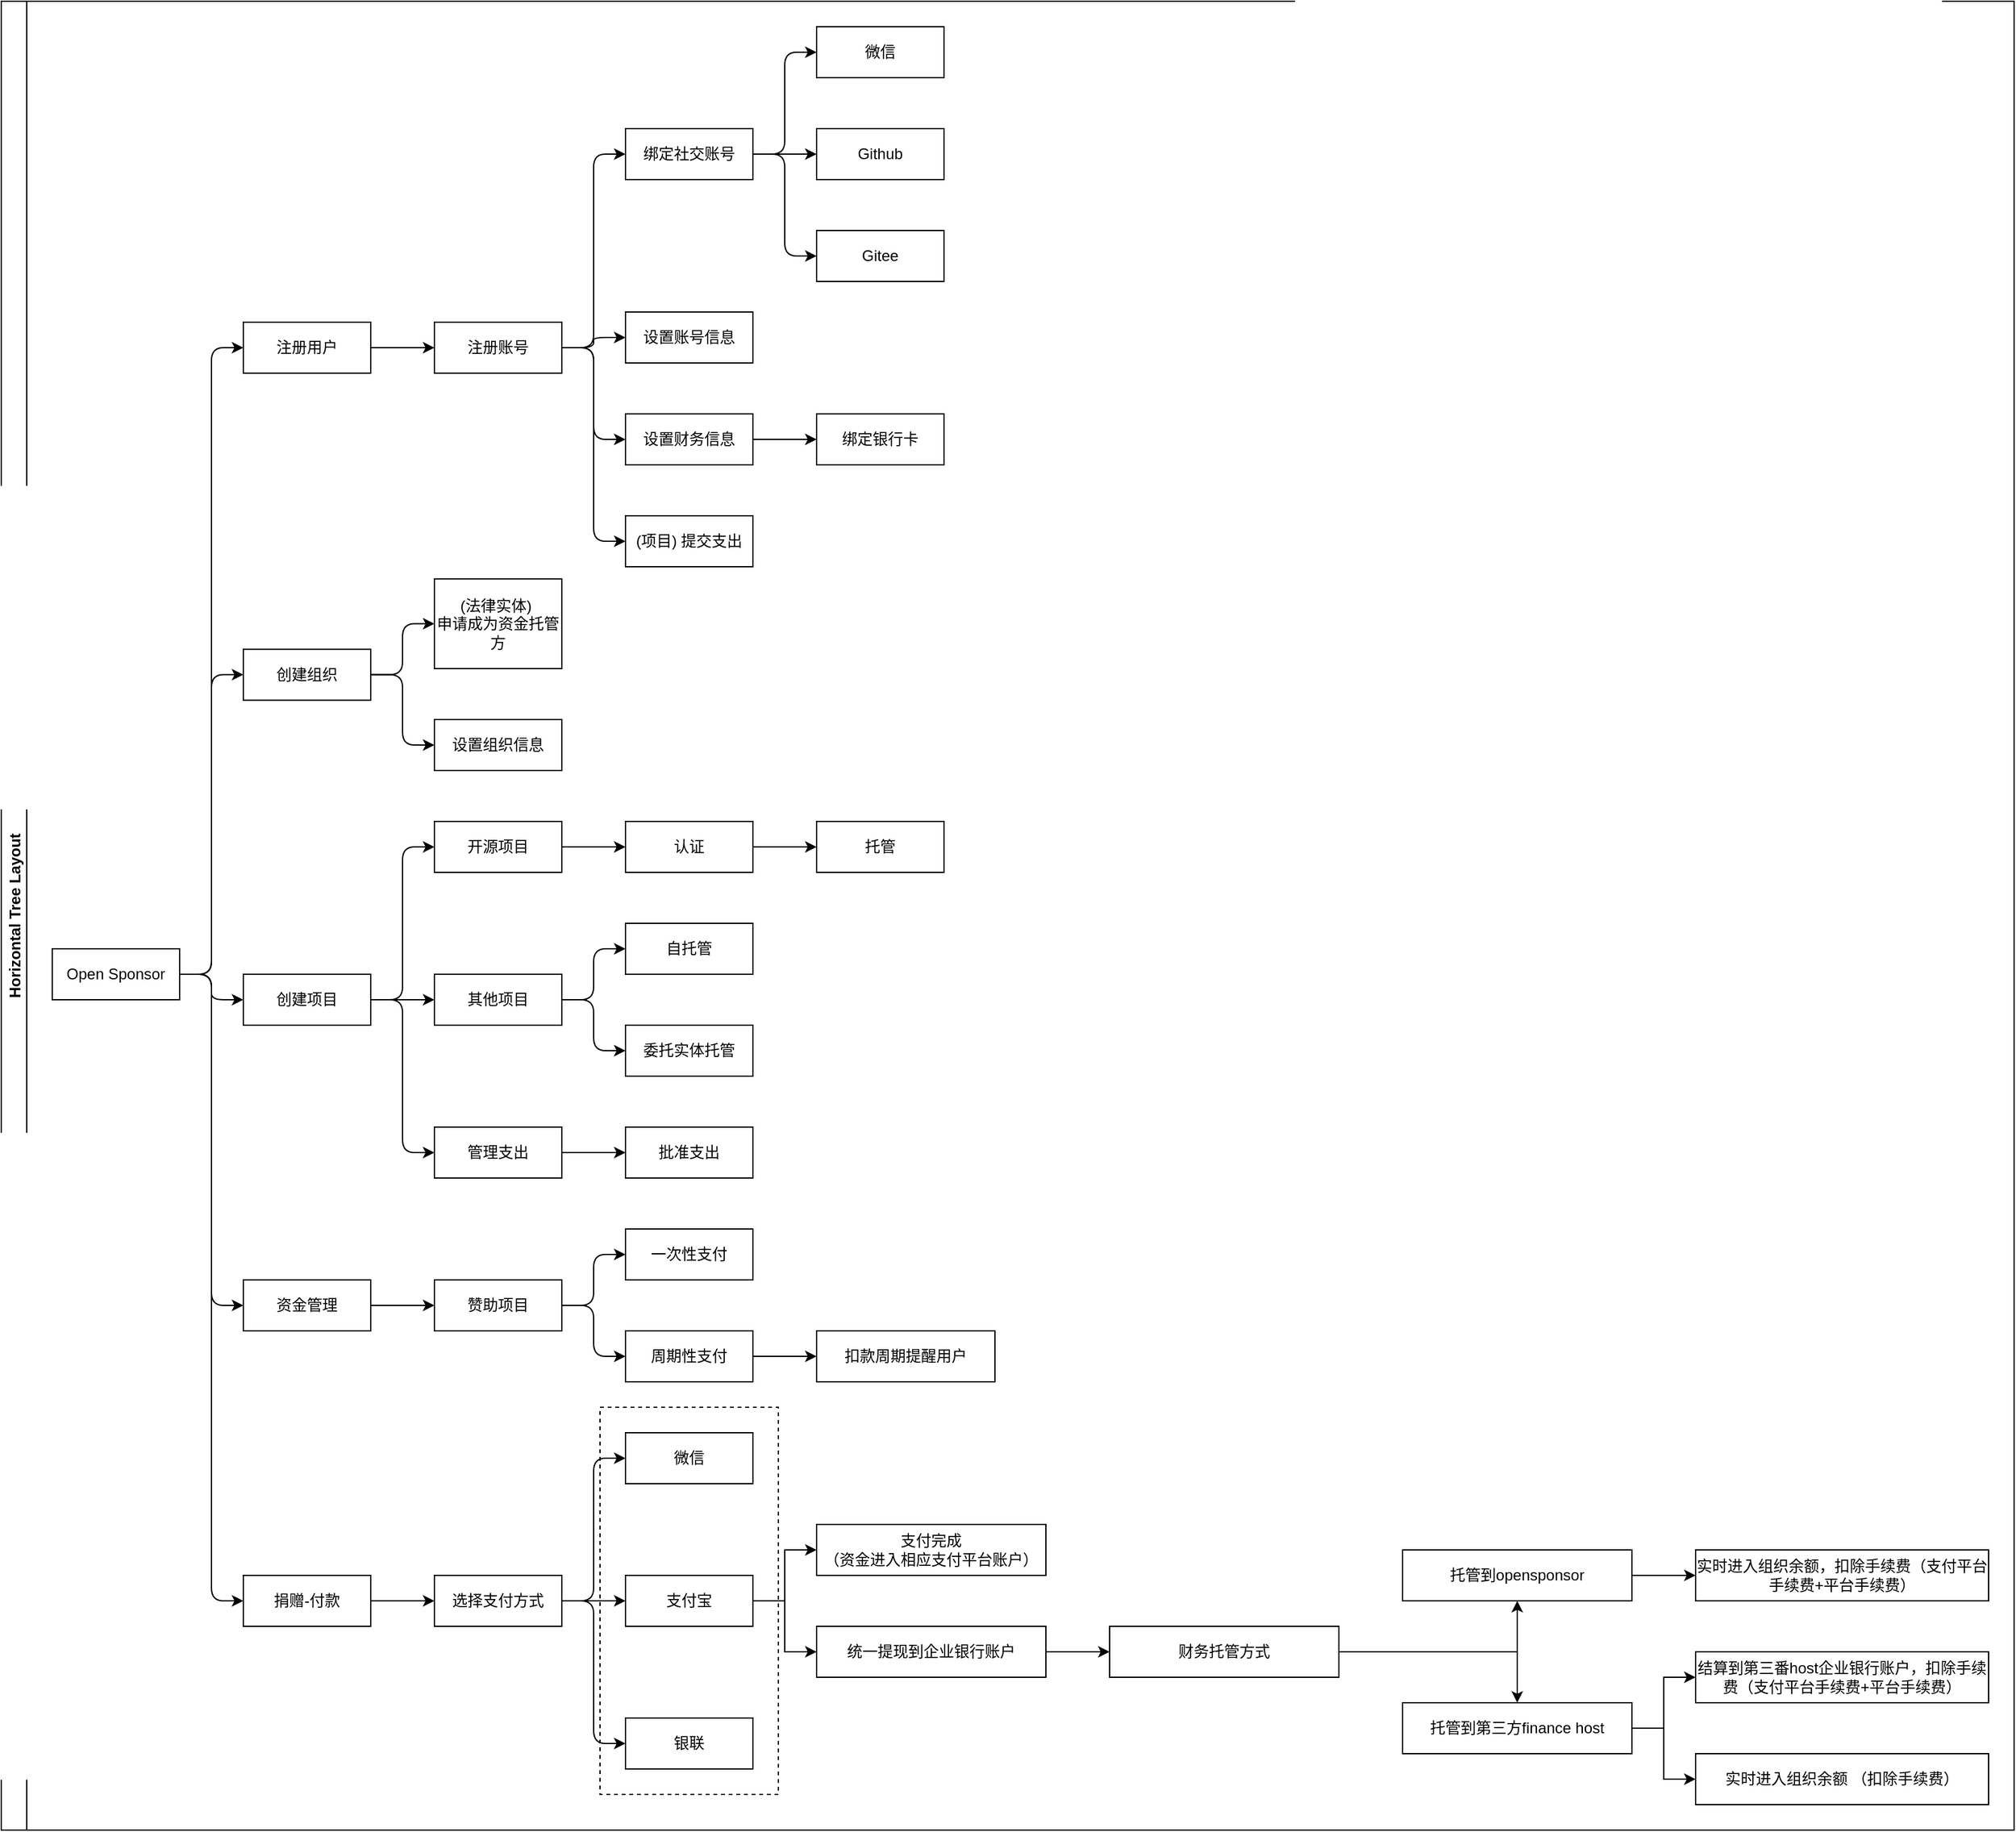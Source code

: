 <mxfile version="26.2.15">
  <diagram name="Page-1" id="97916047-d0de-89f5-080d-49f4d83e522f">
    <mxGraphModel dx="2939.5" dy="829" grid="1" gridSize="10" guides="1" tooltips="1" connect="1" arrows="1" fold="1" page="1" pageScale="1.5" pageWidth="1169" pageHeight="827" background="none" math="0" shadow="0">
      <root>
        <mxCell id="0" />
        <mxCell id="1" parent="0" />
        <mxCell id="IsYjXvRWuT8s05YEtsvt-63" value="Horizontal Tree Layout" style="swimlane;startSize=20;horizontal=0;childLayout=treeLayout;horizontalTree=1;resizable=0;containerType=tree;fontSize=12;gradientColor=none;" parent="1" vertex="1">
          <mxGeometry x="-1420" y="69" width="1580" height="1436" as="geometry" />
        </mxCell>
        <mxCell id="IsYjXvRWuT8s05YEtsvt-64" value="Open Sponsor" style="whiteSpace=wrap;html=1;" parent="IsYjXvRWuT8s05YEtsvt-63" vertex="1">
          <mxGeometry x="40" y="744" width="100" height="40" as="geometry" />
        </mxCell>
        <mxCell id="IsYjXvRWuT8s05YEtsvt-65" value="注册用户" style="whiteSpace=wrap;html=1;" parent="IsYjXvRWuT8s05YEtsvt-63" vertex="1">
          <mxGeometry x="190" y="252" width="100" height="40" as="geometry" />
        </mxCell>
        <mxCell id="IsYjXvRWuT8s05YEtsvt-66" value="" style="edgeStyle=elbowEdgeStyle;elbow=horizontal;html=1;rounded=1;curved=0;sourcePerimeterSpacing=0;targetPerimeterSpacing=0;startSize=6;endSize=6;" parent="IsYjXvRWuT8s05YEtsvt-63" source="IsYjXvRWuT8s05YEtsvt-64" target="IsYjXvRWuT8s05YEtsvt-65" edge="1">
          <mxGeometry relative="1" as="geometry" />
        </mxCell>
        <mxCell id="IsYjXvRWuT8s05YEtsvt-67" value="创建组织" style="whiteSpace=wrap;html=1;" parent="IsYjXvRWuT8s05YEtsvt-63" vertex="1">
          <mxGeometry x="190" y="508.8" width="100" height="40" as="geometry" />
        </mxCell>
        <mxCell id="IsYjXvRWuT8s05YEtsvt-68" value="" style="edgeStyle=elbowEdgeStyle;elbow=horizontal;html=1;rounded=1;curved=0;sourcePerimeterSpacing=0;targetPerimeterSpacing=0;startSize=6;endSize=6;" parent="IsYjXvRWuT8s05YEtsvt-63" source="IsYjXvRWuT8s05YEtsvt-64" target="IsYjXvRWuT8s05YEtsvt-67" edge="1">
          <mxGeometry relative="1" as="geometry" />
        </mxCell>
        <mxCell id="IsYjXvRWuT8s05YEtsvt-69" value="" style="edgeStyle=elbowEdgeStyle;elbow=horizontal;html=1;rounded=1;curved=0;sourcePerimeterSpacing=0;targetPerimeterSpacing=0;startSize=6;endSize=6;" parent="IsYjXvRWuT8s05YEtsvt-63" source="IsYjXvRWuT8s05YEtsvt-67" target="IsYjXvRWuT8s05YEtsvt-70" edge="1">
          <mxGeometry relative="1" as="geometry">
            <mxPoint x="-310" y="-5979.4" as="sourcePoint" />
          </mxGeometry>
        </mxCell>
        <mxCell id="IsYjXvRWuT8s05YEtsvt-70" value="(法律实体)&amp;nbsp;&lt;div&gt;申请成为资金托管方&lt;/div&gt;" style="whiteSpace=wrap;html=1;" parent="IsYjXvRWuT8s05YEtsvt-63" vertex="1">
          <mxGeometry x="340" y="453.6" width="100" height="70.4" as="geometry" />
        </mxCell>
        <mxCell id="IsYjXvRWuT8s05YEtsvt-71" value="" style="edgeStyle=elbowEdgeStyle;elbow=horizontal;html=1;rounded=1;curved=0;sourcePerimeterSpacing=0;targetPerimeterSpacing=0;startSize=6;endSize=6;" parent="IsYjXvRWuT8s05YEtsvt-63" source="IsYjXvRWuT8s05YEtsvt-65" target="IsYjXvRWuT8s05YEtsvt-72" edge="1">
          <mxGeometry relative="1" as="geometry">
            <mxPoint x="-310" y="-5979.4" as="sourcePoint" />
          </mxGeometry>
        </mxCell>
        <mxCell id="IsYjXvRWuT8s05YEtsvt-72" value="注册账号" style="whiteSpace=wrap;html=1;" parent="IsYjXvRWuT8s05YEtsvt-63" vertex="1">
          <mxGeometry x="340" y="252" width="100" height="40" as="geometry" />
        </mxCell>
        <mxCell id="IsYjXvRWuT8s05YEtsvt-83" value="" style="edgeStyle=elbowEdgeStyle;elbow=horizontal;html=1;rounded=1;curved=0;sourcePerimeterSpacing=0;targetPerimeterSpacing=0;startSize=6;endSize=6;" parent="IsYjXvRWuT8s05YEtsvt-63" source="IsYjXvRWuT8s05YEtsvt-64" target="IsYjXvRWuT8s05YEtsvt-84" edge="1">
          <mxGeometry relative="1" as="geometry">
            <mxPoint x="-310" y="-5319.4" as="sourcePoint" />
          </mxGeometry>
        </mxCell>
        <mxCell id="IsYjXvRWuT8s05YEtsvt-84" value="创建项目" style="whiteSpace=wrap;html=1;" parent="IsYjXvRWuT8s05YEtsvt-63" vertex="1">
          <mxGeometry x="190" y="764" width="100" height="40" as="geometry" />
        </mxCell>
        <mxCell id="IsYjXvRWuT8s05YEtsvt-89" value="" style="edgeStyle=elbowEdgeStyle;elbow=horizontal;html=1;rounded=1;curved=0;sourcePerimeterSpacing=0;targetPerimeterSpacing=0;startSize=6;endSize=6;" parent="IsYjXvRWuT8s05YEtsvt-63" source="IsYjXvRWuT8s05YEtsvt-84" target="IsYjXvRWuT8s05YEtsvt-90" edge="1">
          <mxGeometry relative="1" as="geometry">
            <mxPoint x="-310" y="-4779.4" as="sourcePoint" />
          </mxGeometry>
        </mxCell>
        <mxCell id="IsYjXvRWuT8s05YEtsvt-90" value="开源项目" style="whiteSpace=wrap;html=1;" parent="IsYjXvRWuT8s05YEtsvt-63" vertex="1">
          <mxGeometry x="340" y="644" width="100" height="40" as="geometry" />
        </mxCell>
        <mxCell id="IsYjXvRWuT8s05YEtsvt-98" value="" style="edgeStyle=elbowEdgeStyle;elbow=horizontal;html=1;rounded=1;curved=0;sourcePerimeterSpacing=0;targetPerimeterSpacing=0;startSize=6;endSize=6;" parent="IsYjXvRWuT8s05YEtsvt-63" source="IsYjXvRWuT8s05YEtsvt-67" target="IsYjXvRWuT8s05YEtsvt-99" edge="1">
          <mxGeometry relative="1" as="geometry">
            <mxPoint x="-1320" y="-4545.4" as="sourcePoint" />
          </mxGeometry>
        </mxCell>
        <mxCell id="IsYjXvRWuT8s05YEtsvt-99" value="设置组织信息" style="whiteSpace=wrap;html=1;" parent="IsYjXvRWuT8s05YEtsvt-63" vertex="1">
          <mxGeometry x="340" y="564" width="100" height="40" as="geometry" />
        </mxCell>
        <mxCell id="IsYjXvRWuT8s05YEtsvt-119" value="" style="edgeStyle=elbowEdgeStyle;elbow=horizontal;html=1;rounded=1;curved=0;sourcePerimeterSpacing=0;targetPerimeterSpacing=0;startSize=6;endSize=6;" parent="IsYjXvRWuT8s05YEtsvt-63" source="IsYjXvRWuT8s05YEtsvt-84" target="IsYjXvRWuT8s05YEtsvt-120" edge="1">
          <mxGeometry relative="1" as="geometry">
            <mxPoint x="-1170" y="-4220.4" as="sourcePoint" />
          </mxGeometry>
        </mxCell>
        <mxCell id="IsYjXvRWuT8s05YEtsvt-120" value="其他项目" style="whiteSpace=wrap;html=1;" parent="IsYjXvRWuT8s05YEtsvt-63" vertex="1">
          <mxGeometry x="340" y="764" width="100" height="40" as="geometry" />
        </mxCell>
        <mxCell id="IsYjXvRWuT8s05YEtsvt-121" value="" style="edgeStyle=elbowEdgeStyle;elbow=horizontal;html=1;rounded=1;curved=0;sourcePerimeterSpacing=0;targetPerimeterSpacing=0;startSize=6;endSize=6;" parent="IsYjXvRWuT8s05YEtsvt-63" source="IsYjXvRWuT8s05YEtsvt-120" target="IsYjXvRWuT8s05YEtsvt-122" edge="1">
          <mxGeometry relative="1" as="geometry">
            <mxPoint x="-1170" y="-4200.4" as="sourcePoint" />
          </mxGeometry>
        </mxCell>
        <mxCell id="IsYjXvRWuT8s05YEtsvt-122" value="自托管" style="whiteSpace=wrap;html=1;" parent="IsYjXvRWuT8s05YEtsvt-63" vertex="1">
          <mxGeometry x="490" y="724" width="100" height="40" as="geometry" />
        </mxCell>
        <mxCell id="IsYjXvRWuT8s05YEtsvt-123" value="" style="edgeStyle=elbowEdgeStyle;elbow=horizontal;html=1;rounded=1;curved=0;sourcePerimeterSpacing=0;targetPerimeterSpacing=0;startSize=6;endSize=6;" parent="IsYjXvRWuT8s05YEtsvt-63" source="IsYjXvRWuT8s05YEtsvt-120" target="IsYjXvRWuT8s05YEtsvt-124" edge="1">
          <mxGeometry relative="1" as="geometry">
            <mxPoint x="-1020" y="-4160.4" as="sourcePoint" />
          </mxGeometry>
        </mxCell>
        <mxCell id="IsYjXvRWuT8s05YEtsvt-124" value="委托实体托管" style="whiteSpace=wrap;html=1;" parent="IsYjXvRWuT8s05YEtsvt-63" vertex="1">
          <mxGeometry x="490" y="804" width="100" height="40" as="geometry" />
        </mxCell>
        <mxCell id="IsYjXvRWuT8s05YEtsvt-125" value="" style="edgeStyle=elbowEdgeStyle;elbow=horizontal;html=1;rounded=1;curved=0;sourcePerimeterSpacing=0;targetPerimeterSpacing=0;startSize=6;endSize=6;" parent="IsYjXvRWuT8s05YEtsvt-63" source="IsYjXvRWuT8s05YEtsvt-64" target="IsYjXvRWuT8s05YEtsvt-126" edge="1">
          <mxGeometry relative="1" as="geometry">
            <mxPoint x="-1320" y="-4364.4" as="sourcePoint" />
          </mxGeometry>
        </mxCell>
        <mxCell id="IsYjXvRWuT8s05YEtsvt-126" value="资金管理" style="whiteSpace=wrap;html=1;" parent="IsYjXvRWuT8s05YEtsvt-63" vertex="1">
          <mxGeometry x="190" y="1004" width="100" height="40" as="geometry" />
        </mxCell>
        <mxCell id="IsYjXvRWuT8s05YEtsvt-127" value="" style="edgeStyle=elbowEdgeStyle;elbow=horizontal;html=1;rounded=1;curved=0;sourcePerimeterSpacing=0;targetPerimeterSpacing=0;startSize=6;endSize=6;" parent="IsYjXvRWuT8s05YEtsvt-63" source="IsYjXvRWuT8s05YEtsvt-126" target="IsYjXvRWuT8s05YEtsvt-128" edge="1">
          <mxGeometry relative="1" as="geometry">
            <mxPoint x="-1320" y="-4089.4" as="sourcePoint" />
          </mxGeometry>
        </mxCell>
        <mxCell id="IsYjXvRWuT8s05YEtsvt-128" value="赞助项目" style="whiteSpace=wrap;html=1;" parent="IsYjXvRWuT8s05YEtsvt-63" vertex="1">
          <mxGeometry x="340" y="1004" width="100" height="40" as="geometry" />
        </mxCell>
        <mxCell id="IsYjXvRWuT8s05YEtsvt-129" value="" style="edgeStyle=elbowEdgeStyle;elbow=horizontal;html=1;rounded=1;curved=0;sourcePerimeterSpacing=0;targetPerimeterSpacing=0;startSize=6;endSize=6;" parent="IsYjXvRWuT8s05YEtsvt-63" source="IsYjXvRWuT8s05YEtsvt-128" target="IsYjXvRWuT8s05YEtsvt-130" edge="1">
          <mxGeometry relative="1" as="geometry">
            <mxPoint x="-1170" y="-3535" as="sourcePoint" />
          </mxGeometry>
        </mxCell>
        <mxCell id="IsYjXvRWuT8s05YEtsvt-130" value="一次性支付" style="whiteSpace=wrap;html=1;" parent="IsYjXvRWuT8s05YEtsvt-63" vertex="1">
          <mxGeometry x="490" y="964" width="100" height="40" as="geometry" />
        </mxCell>
        <mxCell id="IsYjXvRWuT8s05YEtsvt-131" value="" style="edgeStyle=elbowEdgeStyle;elbow=horizontal;html=1;rounded=1;curved=0;sourcePerimeterSpacing=0;targetPerimeterSpacing=0;startSize=6;endSize=6;" parent="IsYjXvRWuT8s05YEtsvt-63" source="IsYjXvRWuT8s05YEtsvt-128" target="IsYjXvRWuT8s05YEtsvt-132" edge="1">
          <mxGeometry relative="1" as="geometry">
            <mxPoint x="-1020" y="-3531" as="sourcePoint" />
          </mxGeometry>
        </mxCell>
        <mxCell id="IsYjXvRWuT8s05YEtsvt-132" value="周期性支付" style="whiteSpace=wrap;html=1;" parent="IsYjXvRWuT8s05YEtsvt-63" vertex="1">
          <mxGeometry x="490" y="1044" width="100" height="40" as="geometry" />
        </mxCell>
        <mxCell id="IsYjXvRWuT8s05YEtsvt-135" value="" style="edgeStyle=elbowEdgeStyle;elbow=horizontal;html=1;rounded=1;curved=0;sourcePerimeterSpacing=0;targetPerimeterSpacing=0;startSize=6;endSize=6;" parent="IsYjXvRWuT8s05YEtsvt-63" source="IsYjXvRWuT8s05YEtsvt-72" target="IsYjXvRWuT8s05YEtsvt-136" edge="1">
          <mxGeometry relative="1" as="geometry">
            <mxPoint x="-1170" y="-4073" as="sourcePoint" />
          </mxGeometry>
        </mxCell>
        <mxCell id="IsYjXvRWuT8s05YEtsvt-136" value="绑定社交账号" style="whiteSpace=wrap;html=1;" parent="IsYjXvRWuT8s05YEtsvt-63" vertex="1">
          <mxGeometry x="490" y="100" width="100" height="40" as="geometry" />
        </mxCell>
        <mxCell id="IsYjXvRWuT8s05YEtsvt-137" value="" style="edgeStyle=elbowEdgeStyle;elbow=horizontal;html=1;rounded=1;curved=0;sourcePerimeterSpacing=0;targetPerimeterSpacing=0;startSize=6;endSize=6;" parent="IsYjXvRWuT8s05YEtsvt-63" source="IsYjXvRWuT8s05YEtsvt-136" target="IsYjXvRWuT8s05YEtsvt-138" edge="1">
          <mxGeometry relative="1" as="geometry">
            <mxPoint x="-1020" y="-4113" as="sourcePoint" />
          </mxGeometry>
        </mxCell>
        <mxCell id="IsYjXvRWuT8s05YEtsvt-138" value="微信" style="whiteSpace=wrap;html=1;" parent="IsYjXvRWuT8s05YEtsvt-63" vertex="1">
          <mxGeometry x="640" y="20" width="100" height="40" as="geometry" />
        </mxCell>
        <mxCell id="IsYjXvRWuT8s05YEtsvt-139" value="" style="edgeStyle=elbowEdgeStyle;elbow=horizontal;html=1;rounded=1;curved=0;sourcePerimeterSpacing=0;targetPerimeterSpacing=0;startSize=6;endSize=6;" parent="IsYjXvRWuT8s05YEtsvt-63" source="IsYjXvRWuT8s05YEtsvt-136" target="IsYjXvRWuT8s05YEtsvt-140" edge="1">
          <mxGeometry relative="1" as="geometry">
            <mxPoint x="-870" y="-4113" as="sourcePoint" />
          </mxGeometry>
        </mxCell>
        <mxCell id="IsYjXvRWuT8s05YEtsvt-140" value="Github" style="whiteSpace=wrap;html=1;" parent="IsYjXvRWuT8s05YEtsvt-63" vertex="1">
          <mxGeometry x="640" y="100" width="100" height="40" as="geometry" />
        </mxCell>
        <mxCell id="IsYjXvRWuT8s05YEtsvt-141" value="" style="edgeStyle=elbowEdgeStyle;elbow=horizontal;html=1;rounded=1;curved=0;sourcePerimeterSpacing=0;targetPerimeterSpacing=0;startSize=6;endSize=6;" parent="IsYjXvRWuT8s05YEtsvt-63" source="IsYjXvRWuT8s05YEtsvt-136" target="IsYjXvRWuT8s05YEtsvt-142" edge="1">
          <mxGeometry relative="1" as="geometry">
            <mxPoint x="-870" y="-3752" as="sourcePoint" />
          </mxGeometry>
        </mxCell>
        <mxCell id="IsYjXvRWuT8s05YEtsvt-142" value="Gitee" style="whiteSpace=wrap;html=1;" parent="IsYjXvRWuT8s05YEtsvt-63" vertex="1">
          <mxGeometry x="640" y="180" width="100" height="40" as="geometry" />
        </mxCell>
        <mxCell id="IsYjXvRWuT8s05YEtsvt-145" value="" style="edgeStyle=elbowEdgeStyle;elbow=horizontal;html=1;rounded=1;curved=0;sourcePerimeterSpacing=0;targetPerimeterSpacing=0;startSize=6;endSize=6;" parent="IsYjXvRWuT8s05YEtsvt-63" source="IsYjXvRWuT8s05YEtsvt-72" target="IsYjXvRWuT8s05YEtsvt-146" edge="1">
          <mxGeometry relative="1" as="geometry">
            <mxPoint x="-1020" y="-2910" as="sourcePoint" />
          </mxGeometry>
        </mxCell>
        <mxCell id="IsYjXvRWuT8s05YEtsvt-146" value="设置账号信息" style="whiteSpace=wrap;html=1;" parent="IsYjXvRWuT8s05YEtsvt-63" vertex="1">
          <mxGeometry x="490" y="244" width="100" height="40" as="geometry" />
        </mxCell>
        <mxCell id="IsYjXvRWuT8s05YEtsvt-156" value="" style="edgeStyle=elbowEdgeStyle;elbow=horizontal;html=1;rounded=1;curved=0;sourcePerimeterSpacing=0;targetPerimeterSpacing=0;startSize=6;endSize=6;" parent="IsYjXvRWuT8s05YEtsvt-63" source="IsYjXvRWuT8s05YEtsvt-90" target="IsYjXvRWuT8s05YEtsvt-157" edge="1">
          <mxGeometry relative="1" as="geometry">
            <mxPoint x="-1170" y="-1543.35" as="sourcePoint" />
          </mxGeometry>
        </mxCell>
        <mxCell id="IsYjXvRWuT8s05YEtsvt-157" value="认证" style="whiteSpace=wrap;html=1;" parent="IsYjXvRWuT8s05YEtsvt-63" vertex="1">
          <mxGeometry x="490" y="644" width="100" height="40" as="geometry" />
        </mxCell>
        <mxCell id="IsYjXvRWuT8s05YEtsvt-158" value="" style="edgeStyle=elbowEdgeStyle;elbow=horizontal;html=1;rounded=1;curved=0;sourcePerimeterSpacing=0;targetPerimeterSpacing=0;startSize=6;endSize=6;" parent="IsYjXvRWuT8s05YEtsvt-63" source="IsYjXvRWuT8s05YEtsvt-72" target="IsYjXvRWuT8s05YEtsvt-159" edge="1">
          <mxGeometry relative="1" as="geometry">
            <mxPoint x="-1020" y="-1935" as="sourcePoint" />
          </mxGeometry>
        </mxCell>
        <mxCell id="IsYjXvRWuT8s05YEtsvt-159" value="设置财务信息" style="whiteSpace=wrap;html=1;" parent="IsYjXvRWuT8s05YEtsvt-63" vertex="1">
          <mxGeometry x="490" y="324" width="100" height="40" as="geometry" />
        </mxCell>
        <mxCell id="IsYjXvRWuT8s05YEtsvt-160" value="" style="edgeStyle=elbowEdgeStyle;elbow=horizontal;html=1;rounded=1;curved=0;sourcePerimeterSpacing=0;targetPerimeterSpacing=0;startSize=6;endSize=6;" parent="IsYjXvRWuT8s05YEtsvt-63" source="IsYjXvRWuT8s05YEtsvt-159" target="IsYjXvRWuT8s05YEtsvt-161" edge="1">
          <mxGeometry relative="1" as="geometry">
            <mxPoint x="-1020" y="-1399" as="sourcePoint" />
          </mxGeometry>
        </mxCell>
        <mxCell id="IsYjXvRWuT8s05YEtsvt-161" value="绑定银行卡" style="whiteSpace=wrap;html=1;" parent="IsYjXvRWuT8s05YEtsvt-63" vertex="1">
          <mxGeometry x="640" y="324" width="100" height="40" as="geometry" />
        </mxCell>
        <mxCell id="IsYjXvRWuT8s05YEtsvt-162" value="" style="edgeStyle=elbowEdgeStyle;elbow=horizontal;html=1;rounded=1;curved=0;sourcePerimeterSpacing=0;targetPerimeterSpacing=0;startSize=6;endSize=6;" parent="IsYjXvRWuT8s05YEtsvt-63" source="IsYjXvRWuT8s05YEtsvt-84" target="IsYjXvRWuT8s05YEtsvt-163" edge="1">
          <mxGeometry relative="1" as="geometry">
            <mxPoint x="-1320" y="-1039" as="sourcePoint" />
          </mxGeometry>
        </mxCell>
        <mxCell id="IsYjXvRWuT8s05YEtsvt-163" value="管理支出" style="whiteSpace=wrap;html=1;" parent="IsYjXvRWuT8s05YEtsvt-63" vertex="1">
          <mxGeometry x="340" y="884" width="100" height="40" as="geometry" />
        </mxCell>
        <mxCell id="IsYjXvRWuT8s05YEtsvt-164" value="" style="edgeStyle=elbowEdgeStyle;elbow=horizontal;html=1;rounded=1;curved=0;sourcePerimeterSpacing=0;targetPerimeterSpacing=0;startSize=6;endSize=6;" parent="IsYjXvRWuT8s05YEtsvt-63" source="IsYjXvRWuT8s05YEtsvt-72" target="IsYjXvRWuT8s05YEtsvt-165" edge="1">
          <mxGeometry relative="1" as="geometry">
            <mxPoint x="-1020" y="-847" as="sourcePoint" />
          </mxGeometry>
        </mxCell>
        <mxCell id="IsYjXvRWuT8s05YEtsvt-165" value="(项目) 提交支出" style="whiteSpace=wrap;html=1;" parent="IsYjXvRWuT8s05YEtsvt-63" vertex="1">
          <mxGeometry x="490" y="404" width="100" height="40" as="geometry" />
        </mxCell>
        <mxCell id="IsYjXvRWuT8s05YEtsvt-172" value="" style="edgeStyle=elbowEdgeStyle;elbow=horizontal;html=1;rounded=1;curved=0;sourcePerimeterSpacing=0;targetPerimeterSpacing=0;startSize=6;endSize=6;" parent="IsYjXvRWuT8s05YEtsvt-63" source="IsYjXvRWuT8s05YEtsvt-157" target="IsYjXvRWuT8s05YEtsvt-173" edge="1">
          <mxGeometry relative="1" as="geometry">
            <mxPoint x="-1020" y="209" as="sourcePoint" />
          </mxGeometry>
        </mxCell>
        <mxCell id="IsYjXvRWuT8s05YEtsvt-173" value="托管" style="whiteSpace=wrap;html=1;" parent="IsYjXvRWuT8s05YEtsvt-63" vertex="1">
          <mxGeometry x="640" y="644" width="100" height="40" as="geometry" />
        </mxCell>
        <mxCell id="IsYjXvRWuT8s05YEtsvt-174" value="" style="edgeStyle=elbowEdgeStyle;elbow=horizontal;html=1;rounded=1;curved=0;sourcePerimeterSpacing=0;targetPerimeterSpacing=0;startSize=6;endSize=6;" parent="IsYjXvRWuT8s05YEtsvt-63" source="IsYjXvRWuT8s05YEtsvt-163" target="IsYjXvRWuT8s05YEtsvt-175" edge="1">
          <mxGeometry relative="1" as="geometry">
            <mxPoint x="-1170" y="325" as="sourcePoint" />
          </mxGeometry>
        </mxCell>
        <mxCell id="IsYjXvRWuT8s05YEtsvt-175" value="批准支出" style="whiteSpace=wrap;html=1;" parent="IsYjXvRWuT8s05YEtsvt-63" vertex="1">
          <mxGeometry x="490" y="884" width="100" height="40" as="geometry" />
        </mxCell>
        <mxCell id="33sXRK4MrTtee281jihi-1" value="" style="edgeStyle=elbowEdgeStyle;elbow=horizontal;html=1;rounded=1;curved=0;sourcePerimeterSpacing=0;targetPerimeterSpacing=0;startSize=6;endSize=6;" parent="IsYjXvRWuT8s05YEtsvt-63" source="IsYjXvRWuT8s05YEtsvt-64" target="33sXRK4MrTtee281jihi-2" edge="1">
          <mxGeometry relative="1" as="geometry">
            <mxPoint x="-1320" y="185" as="sourcePoint" />
          </mxGeometry>
        </mxCell>
        <mxCell id="33sXRK4MrTtee281jihi-2" value="捐赠-付款" style="whiteSpace=wrap;html=1;" parent="IsYjXvRWuT8s05YEtsvt-63" vertex="1">
          <mxGeometry x="190" y="1236" width="100" height="40" as="geometry" />
        </mxCell>
        <mxCell id="33sXRK4MrTtee281jihi-3" value="" style="edgeStyle=elbowEdgeStyle;elbow=horizontal;html=1;rounded=1;curved=0;sourcePerimeterSpacing=0;targetPerimeterSpacing=0;startSize=6;endSize=6;" parent="IsYjXvRWuT8s05YEtsvt-63" source="33sXRK4MrTtee281jihi-2" target="33sXRK4MrTtee281jihi-4" edge="1">
          <mxGeometry relative="1" as="geometry">
            <mxPoint x="-1320" y="833" as="sourcePoint" />
          </mxGeometry>
        </mxCell>
        <mxCell id="33sXRK4MrTtee281jihi-4" value="选择支付方式" style="whiteSpace=wrap;html=1;" parent="IsYjXvRWuT8s05YEtsvt-63" vertex="1">
          <mxGeometry x="340" y="1236" width="100" height="40" as="geometry" />
        </mxCell>
        <mxCell id="33sXRK4MrTtee281jihi-5" value="" style="edgeStyle=elbowEdgeStyle;elbow=horizontal;html=1;rounded=1;curved=0;sourcePerimeterSpacing=0;targetPerimeterSpacing=0;startSize=6;endSize=6;" parent="IsYjXvRWuT8s05YEtsvt-63" source="33sXRK4MrTtee281jihi-4" target="33sXRK4MrTtee281jihi-6" edge="1">
          <mxGeometry relative="1" as="geometry">
            <mxPoint x="-1170" y="1265" as="sourcePoint" />
          </mxGeometry>
        </mxCell>
        <mxCell id="33sXRK4MrTtee281jihi-7" value="" style="edgeStyle=elbowEdgeStyle;elbow=horizontal;html=1;rounded=1;curved=0;sourcePerimeterSpacing=0;targetPerimeterSpacing=0;startSize=6;endSize=6;" parent="IsYjXvRWuT8s05YEtsvt-63" source="33sXRK4MrTtee281jihi-4" target="33sXRK4MrTtee281jihi-8" edge="1">
          <mxGeometry relative="1" as="geometry">
            <mxPoint x="-1020" y="1269" as="sourcePoint" />
          </mxGeometry>
        </mxCell>
        <mxCell id="33sXRK4MrTtee281jihi-9" value="" style="edgeStyle=elbowEdgeStyle;elbow=horizontal;html=1;rounded=1;curved=0;sourcePerimeterSpacing=0;targetPerimeterSpacing=0;startSize=6;endSize=6;" parent="IsYjXvRWuT8s05YEtsvt-63" source="33sXRK4MrTtee281jihi-4" target="33sXRK4MrTtee281jihi-10" edge="1">
          <mxGeometry relative="1" as="geometry">
            <mxPoint x="-1020" y="1289" as="sourcePoint" />
          </mxGeometry>
        </mxCell>
        <mxCell id="33sXRK4MrTtee281jihi-11" value="" style="group;fillColor=none;strokeColor=default;dashed=1;" parent="IsYjXvRWuT8s05YEtsvt-63" vertex="1" connectable="0">
          <mxGeometry x="470" y="1104" width="140" height="304" as="geometry" />
        </mxCell>
        <mxCell id="33sXRK4MrTtee281jihi-6" value="微信" style="whiteSpace=wrap;html=1;" parent="33sXRK4MrTtee281jihi-11" vertex="1">
          <mxGeometry x="20" y="20" width="100" height="40" as="geometry" />
        </mxCell>
        <mxCell id="33sXRK4MrTtee281jihi-8" value="支付宝" style="whiteSpace=wrap;html=1;" parent="33sXRK4MrTtee281jihi-11" vertex="1">
          <mxGeometry x="20" y="132" width="100" height="40" as="geometry" />
        </mxCell>
        <mxCell id="33sXRK4MrTtee281jihi-10" value="银联" style="whiteSpace=wrap;html=1;" parent="33sXRK4MrTtee281jihi-11" vertex="1">
          <mxGeometry x="20" y="244" width="100" height="40" as="geometry" />
        </mxCell>
        <mxCell id="33sXRK4MrTtee281jihi-12" value="支付完成&lt;div&gt;（资金进入相应支付平台账户）&lt;/div&gt;" style="whiteSpace=wrap;html=1;" parent="IsYjXvRWuT8s05YEtsvt-63" vertex="1">
          <mxGeometry x="640" y="1196" width="180" height="40" as="geometry" />
        </mxCell>
        <mxCell id="33sXRK4MrTtee281jihi-13" value="" style="edgeStyle=orthogonalEdgeStyle;rounded=0;orthogonalLoop=1;jettySize=auto;html=1;" parent="IsYjXvRWuT8s05YEtsvt-63" source="33sXRK4MrTtee281jihi-8" target="33sXRK4MrTtee281jihi-12" edge="1">
          <mxGeometry relative="1" as="geometry" />
        </mxCell>
        <mxCell id="33sXRK4MrTtee281jihi-20" value="" style="edgeStyle=elbowEdgeStyle;elbow=horizontal;html=1;rounded=1;curved=0;sourcePerimeterSpacing=0;targetPerimeterSpacing=0;startSize=6;endSize=6;" parent="IsYjXvRWuT8s05YEtsvt-63" source="IsYjXvRWuT8s05YEtsvt-132" target="33sXRK4MrTtee281jihi-21" edge="1">
          <mxGeometry relative="1" as="geometry">
            <mxPoint x="-980" y="1109" as="sourcePoint" />
          </mxGeometry>
        </mxCell>
        <mxCell id="33sXRK4MrTtee281jihi-21" value="扣款周期提醒用户" style="whiteSpace=wrap;html=1;" parent="IsYjXvRWuT8s05YEtsvt-63" vertex="1">
          <mxGeometry x="640" y="1044" width="140" height="40" as="geometry" />
        </mxCell>
        <mxCell id="33sXRK4MrTtee281jihi-22" value="" style="edgeStyle=orthogonalEdgeStyle;rounded=0;orthogonalLoop=1;jettySize=auto;html=1;" parent="IsYjXvRWuT8s05YEtsvt-63" source="33sXRK4MrTtee281jihi-8" target="33sXRK4MrTtee281jihi-23" edge="1">
          <mxGeometry relative="1" as="geometry">
            <mxPoint x="-830" y="1309" as="sourcePoint" />
          </mxGeometry>
        </mxCell>
        <mxCell id="33sXRK4MrTtee281jihi-23" value="统一提现到企业银行账户" style="whiteSpace=wrap;html=1;" parent="IsYjXvRWuT8s05YEtsvt-63" vertex="1">
          <mxGeometry x="640" y="1276" width="180" height="40" as="geometry" />
        </mxCell>
        <mxCell id="33sXRK4MrTtee281jihi-24" value="" style="edgeStyle=orthogonalEdgeStyle;rounded=0;orthogonalLoop=1;jettySize=auto;html=1;" parent="IsYjXvRWuT8s05YEtsvt-63" source="33sXRK4MrTtee281jihi-23" target="33sXRK4MrTtee281jihi-25" edge="1">
          <mxGeometry relative="1" as="geometry">
            <mxPoint x="-830" y="1325" as="sourcePoint" />
          </mxGeometry>
        </mxCell>
        <mxCell id="33sXRK4MrTtee281jihi-25" value="财务托管方式" style="whiteSpace=wrap;html=1;" parent="IsYjXvRWuT8s05YEtsvt-63" vertex="1">
          <mxGeometry x="870" y="1276" width="180" height="40" as="geometry" />
        </mxCell>
        <mxCell id="33sXRK4MrTtee281jihi-26" value="" style="edgeStyle=orthogonalEdgeStyle;rounded=0;orthogonalLoop=1;jettySize=auto;html=1;" parent="IsYjXvRWuT8s05YEtsvt-63" source="33sXRK4MrTtee281jihi-25" target="33sXRK4MrTtee281jihi-27" edge="1">
          <mxGeometry relative="1" as="geometry">
            <mxPoint x="-600" y="1365" as="sourcePoint" />
          </mxGeometry>
        </mxCell>
        <mxCell id="33sXRK4MrTtee281jihi-27" value="托管到opensponsor" style="whiteSpace=wrap;html=1;" parent="IsYjXvRWuT8s05YEtsvt-63" vertex="1">
          <mxGeometry x="1100" y="1216" width="180" height="40" as="geometry" />
        </mxCell>
        <mxCell id="33sXRK4MrTtee281jihi-28" value="" style="edgeStyle=orthogonalEdgeStyle;rounded=0;orthogonalLoop=1;jettySize=auto;html=1;" parent="IsYjXvRWuT8s05YEtsvt-63" source="33sXRK4MrTtee281jihi-25" target="33sXRK4MrTtee281jihi-29" edge="1">
          <mxGeometry relative="1" as="geometry">
            <mxPoint x="-370" y="1365" as="sourcePoint" />
          </mxGeometry>
        </mxCell>
        <mxCell id="33sXRK4MrTtee281jihi-29" value="托管到第三方finance host" style="whiteSpace=wrap;html=1;" parent="IsYjXvRWuT8s05YEtsvt-63" vertex="1">
          <mxGeometry x="1100" y="1336" width="180" height="40" as="geometry" />
        </mxCell>
        <mxCell id="33sXRK4MrTtee281jihi-35" value="" style="edgeStyle=orthogonalEdgeStyle;rounded=0;orthogonalLoop=1;jettySize=auto;html=1;" parent="IsYjXvRWuT8s05YEtsvt-63" source="33sXRK4MrTtee281jihi-27" target="33sXRK4MrTtee281jihi-36" edge="1">
          <mxGeometry relative="1" as="geometry">
            <mxPoint x="-370" y="1365" as="sourcePoint" />
          </mxGeometry>
        </mxCell>
        <mxCell id="33sXRK4MrTtee281jihi-36" value="实时进入组织余额，扣除手续费（支付平台手续费+平台手续费）" style="whiteSpace=wrap;html=1;" parent="IsYjXvRWuT8s05YEtsvt-63" vertex="1">
          <mxGeometry x="1330" y="1216" width="230" height="40" as="geometry" />
        </mxCell>
        <mxCell id="33sXRK4MrTtee281jihi-37" value="" style="edgeStyle=orthogonalEdgeStyle;rounded=0;orthogonalLoop=1;jettySize=auto;html=1;" parent="IsYjXvRWuT8s05YEtsvt-63" source="33sXRK4MrTtee281jihi-29" target="33sXRK4MrTtee281jihi-38" edge="1">
          <mxGeometry relative="1" as="geometry">
            <mxPoint x="-370" y="1365" as="sourcePoint" />
          </mxGeometry>
        </mxCell>
        <mxCell id="33sXRK4MrTtee281jihi-38" value="结算到第三番host企业银行账户，扣除手续费（支付平台手续费+平台手续费）" style="whiteSpace=wrap;html=1;" parent="IsYjXvRWuT8s05YEtsvt-63" vertex="1">
          <mxGeometry x="1330" y="1296" width="230" height="40" as="geometry" />
        </mxCell>
        <mxCell id="33sXRK4MrTtee281jihi-39" value="" style="edgeStyle=orthogonalEdgeStyle;rounded=0;orthogonalLoop=1;jettySize=auto;html=1;" parent="IsYjXvRWuT8s05YEtsvt-63" source="33sXRK4MrTtee281jihi-29" target="33sXRK4MrTtee281jihi-40" edge="1">
          <mxGeometry relative="1" as="geometry">
            <mxPoint x="-140" y="1405" as="sourcePoint" />
          </mxGeometry>
        </mxCell>
        <mxCell id="33sXRK4MrTtee281jihi-40" value="实时进入组织余额 （扣除手续费）" style="whiteSpace=wrap;html=1;" parent="IsYjXvRWuT8s05YEtsvt-63" vertex="1">
          <mxGeometry x="1330" y="1376" width="230" height="40" as="geometry" />
        </mxCell>
      </root>
    </mxGraphModel>
  </diagram>
</mxfile>
